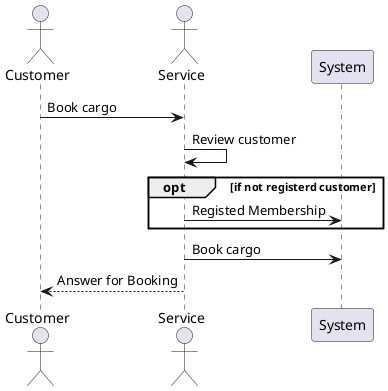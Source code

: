 @startuml
actor Customer
actor Service
participant System

Customer -> Service: Book cargo
Service -> Service: Review customer

opt if not registerd customer
  Service -> System: Registed Membership
end opt
Service -> System: Book cargo

Service --> Customer: Answer for Booking
@enduml
